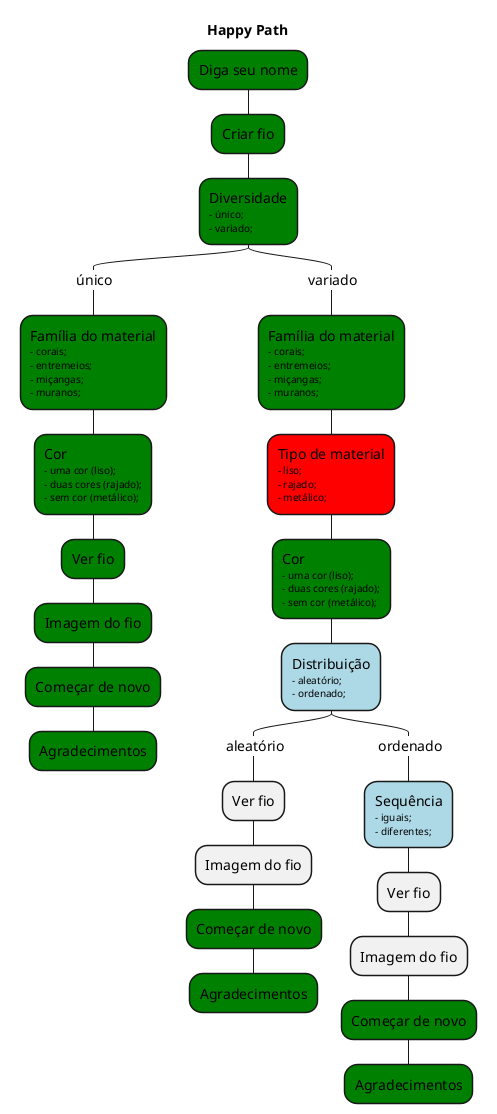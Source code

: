 @startmindmap
title Happy Path

top to bottom direction

*[#green] Diga seu nome
**[#green] Criar fio

***[#green] Diversidade\n<size: 10>- único;\n<size: 10>- variado;
****_ único
*****[#green] Família do material\n<size: 10>- corais;\n<size: 10>- entremeios;\n<size: 10>- miçangas;\n<size: 10>- muranos;
******[#green] Cor\n<size: 10>- uma cor (liso);\n<size: 10>- duas cores (rajado);\n<size: 10>- sem cor (metálico);
*******[#green] Ver fio
********[#green] Imagem do fio
*********[#green] Começar de novo
**********[#green] Agradecimentos

****_ variado
*****[#green] Família do material\n<size: 10>- corais;\n<size: 10>- entremeios;\n<size: 10>- miçangas;\n<size: 10>- muranos;
******[#red] Tipo de material\n<size: 10>- liso;\n<size: 10>- rajado;\n<size: 10>- metálico;
*******[#green] Cor\n<size: 10>- uma cor (liso);\n<size: 10>- duas cores (rajado);\n<size: 10>- sem cor (metálico);

********[#lightblue] Distribuição\n<size: 10>- aleatório;\n<size: 10>- ordenado;
*********_ aleatório
********** Ver fio
*********** Imagem do fio
************[#green] Começar de novo
*************[#green] Agradecimentos
*********_ ordenado
**********[#lightblue] Sequência\n<size: 10>- iguais;\n<size: 10>- diferentes;
*********** Ver fio
************ Imagem do fio
*************[#green] Começar de novo
**************[#green] Agradecimentos
@endmindmap
